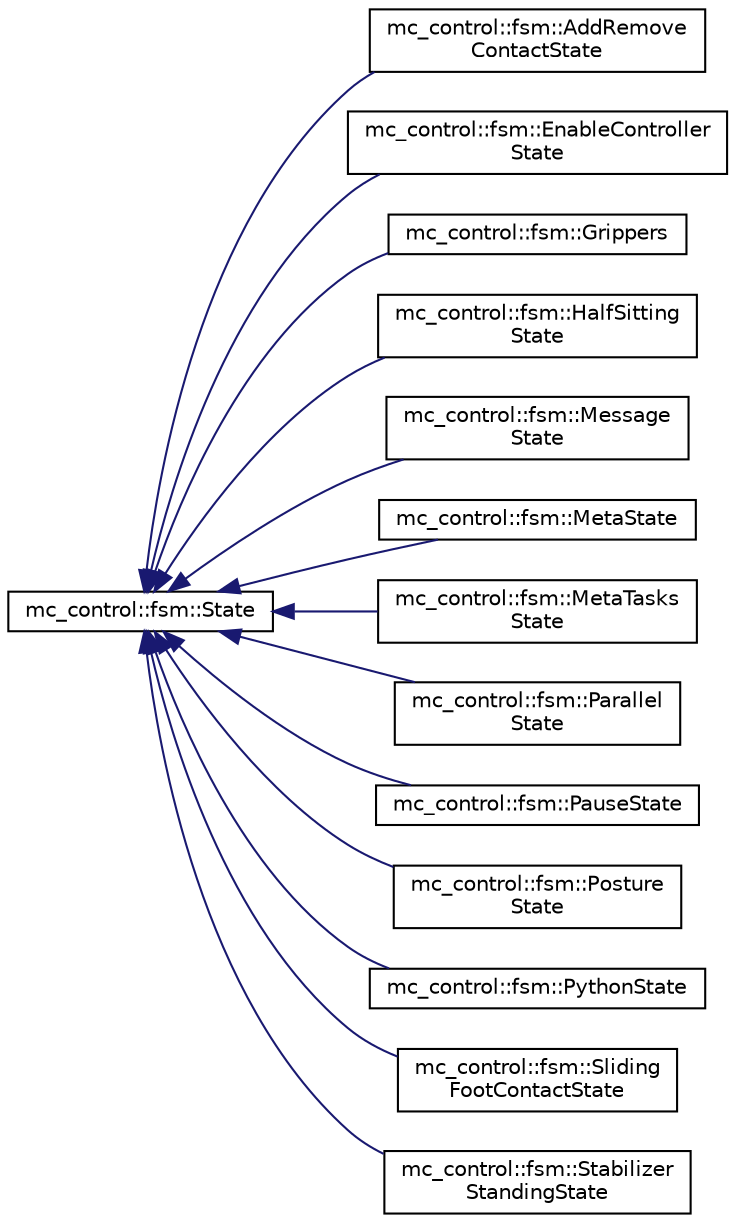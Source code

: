 digraph "Graphical Class Hierarchy"
{
 // INTERACTIVE_SVG=YES
  edge [fontname="Helvetica",fontsize="10",labelfontname="Helvetica",labelfontsize="10"];
  node [fontname="Helvetica",fontsize="10",shape=record];
  rankdir="LR";
  Node0 [label="mc_control::fsm::State",height=0.2,width=0.4,color="black", fillcolor="white", style="filled",URL="$structmc__control_1_1fsm_1_1State.html"];
  Node0 -> Node1 [dir="back",color="midnightblue",fontsize="10",style="solid",fontname="Helvetica"];
  Node1 [label="mc_control::fsm::AddRemove\lContactState",height=0.2,width=0.4,color="black", fillcolor="white", style="filled",URL="$structmc__control_1_1fsm_1_1AddRemoveContactState.html"];
  Node0 -> Node2 [dir="back",color="midnightblue",fontsize="10",style="solid",fontname="Helvetica"];
  Node2 [label="mc_control::fsm::EnableController\lState",height=0.2,width=0.4,color="black", fillcolor="white", style="filled",URL="$structmc__control_1_1fsm_1_1EnableControllerState.html"];
  Node0 -> Node3 [dir="back",color="midnightblue",fontsize="10",style="solid",fontname="Helvetica"];
  Node3 [label="mc_control::fsm::Grippers",height=0.2,width=0.4,color="black", fillcolor="white", style="filled",URL="$structmc__control_1_1fsm_1_1Grippers.html"];
  Node0 -> Node4 [dir="back",color="midnightblue",fontsize="10",style="solid",fontname="Helvetica"];
  Node4 [label="mc_control::fsm::HalfSitting\lState",height=0.2,width=0.4,color="black", fillcolor="white", style="filled",URL="$structmc__control_1_1fsm_1_1HalfSittingState.html"];
  Node0 -> Node5 [dir="back",color="midnightblue",fontsize="10",style="solid",fontname="Helvetica"];
  Node5 [label="mc_control::fsm::Message\lState",height=0.2,width=0.4,color="black", fillcolor="white", style="filled",URL="$structmc__control_1_1fsm_1_1MessageState.html"];
  Node0 -> Node6 [dir="back",color="midnightblue",fontsize="10",style="solid",fontname="Helvetica"];
  Node6 [label="mc_control::fsm::MetaState",height=0.2,width=0.4,color="black", fillcolor="white", style="filled",URL="$structmc__control_1_1fsm_1_1MetaState.html"];
  Node0 -> Node7 [dir="back",color="midnightblue",fontsize="10",style="solid",fontname="Helvetica"];
  Node7 [label="mc_control::fsm::MetaTasks\lState",height=0.2,width=0.4,color="black", fillcolor="white", style="filled",URL="$structmc__control_1_1fsm_1_1MetaTasksState.html"];
  Node0 -> Node8 [dir="back",color="midnightblue",fontsize="10",style="solid",fontname="Helvetica"];
  Node8 [label="mc_control::fsm::Parallel\lState",height=0.2,width=0.4,color="black", fillcolor="white", style="filled",URL="$structmc__control_1_1fsm_1_1ParallelState.html"];
  Node0 -> Node9 [dir="back",color="midnightblue",fontsize="10",style="solid",fontname="Helvetica"];
  Node9 [label="mc_control::fsm::PauseState",height=0.2,width=0.4,color="black", fillcolor="white", style="filled",URL="$structmc__control_1_1fsm_1_1PauseState.html"];
  Node0 -> Node10 [dir="back",color="midnightblue",fontsize="10",style="solid",fontname="Helvetica"];
  Node10 [label="mc_control::fsm::Posture\lState",height=0.2,width=0.4,color="black", fillcolor="white", style="filled",URL="$structmc__control_1_1fsm_1_1PostureState.html"];
  Node0 -> Node11 [dir="back",color="midnightblue",fontsize="10",style="solid",fontname="Helvetica"];
  Node11 [label="mc_control::fsm::PythonState",height=0.2,width=0.4,color="black", fillcolor="white", style="filled",URL="$structmc__control_1_1fsm_1_1PythonState.html"];
  Node0 -> Node12 [dir="back",color="midnightblue",fontsize="10",style="solid",fontname="Helvetica"];
  Node12 [label="mc_control::fsm::Sliding\lFootContactState",height=0.2,width=0.4,color="black", fillcolor="white", style="filled",URL="$structmc__control_1_1fsm_1_1SlidingFootContactState.html"];
  Node0 -> Node13 [dir="back",color="midnightblue",fontsize="10",style="solid",fontname="Helvetica"];
  Node13 [label="mc_control::fsm::Stabilizer\lStandingState",height=0.2,width=0.4,color="black", fillcolor="white", style="filled",URL="$structmc__control_1_1fsm_1_1StabilizerStandingState.html",tooltip="Simple state to control and stabilize the CoM of a biped-like robot using the LIPMStabilizer. "];
}
